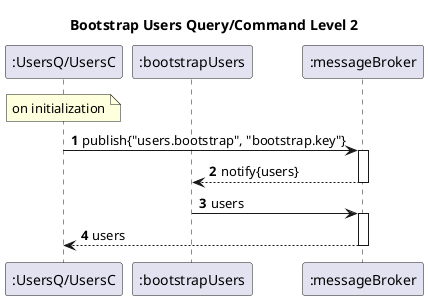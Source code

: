 @startuml
'https://plantuml.com/sequence-diagram

title Bootstrap Users Query/Command Level 2

autoactivate on
autonumber

participant ":UsersQ/UsersC" as Users
participant ":bootstrapUsers" as bootstrapUsers
participant ":messageBroker" as MB

note over Users: on initialization
Users -> MB: publish{"users.bootstrap", "bootstrap.key"}
MB --> bootstrapUsers: notify{users}
bootstrapUsers -> MB: users
MB--> Users: users

@enduml
